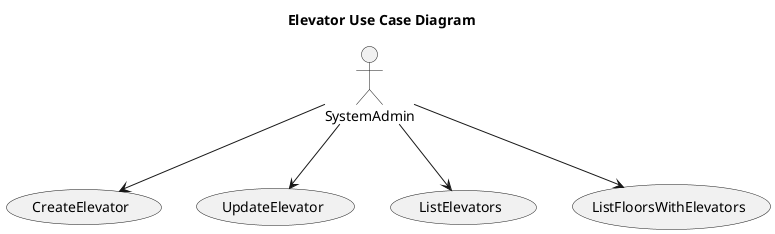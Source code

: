 @startuml
title Elevator Use Case Diagram

actor SystemAdmin as A
usecase (CreateElevator) as CE
usecase (UpdateElevator) as UE
usecase (ListElevators) as LE
usecase (ListFloorsWithElevators) as LFWE
A --> CE
A --> UE
A --> LE
A --> LFWE


@enduml
